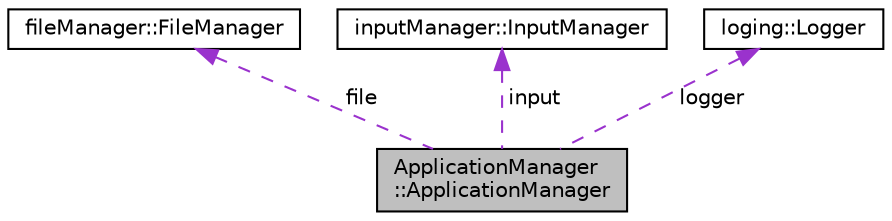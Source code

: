 digraph "ApplicationManager::ApplicationManager"
{
 // LATEX_PDF_SIZE
  edge [fontname="Helvetica",fontsize="10",labelfontname="Helvetica",labelfontsize="10"];
  node [fontname="Helvetica",fontsize="10",shape=record];
  Node1 [label="ApplicationManager\l::ApplicationManager",height=0.2,width=0.4,color="black", fillcolor="grey75", style="filled", fontcolor="black",tooltip=" "];
  Node2 -> Node1 [dir="back",color="darkorchid3",fontsize="10",style="dashed",label=" file" ];
  Node2 [label="fileManager::FileManager",height=0.2,width=0.4,color="black", fillcolor="white", style="filled",URL="$classfileManager_1_1FileManager.html",tooltip=" "];
  Node3 -> Node1 [dir="back",color="darkorchid3",fontsize="10",style="dashed",label=" input" ];
  Node3 [label="inputManager::InputManager",height=0.2,width=0.4,color="black", fillcolor="white", style="filled",URL="$classinputManager_1_1InputManager.html",tooltip="入力を管理するクラス"];
  Node4 -> Node1 [dir="back",color="darkorchid3",fontsize="10",style="dashed",label=" logger" ];
  Node4 [label="loging::Logger",height=0.2,width=0.4,color="black", fillcolor="white", style="filled",URL="$classloging_1_1Logger.html",tooltip=" "];
}
